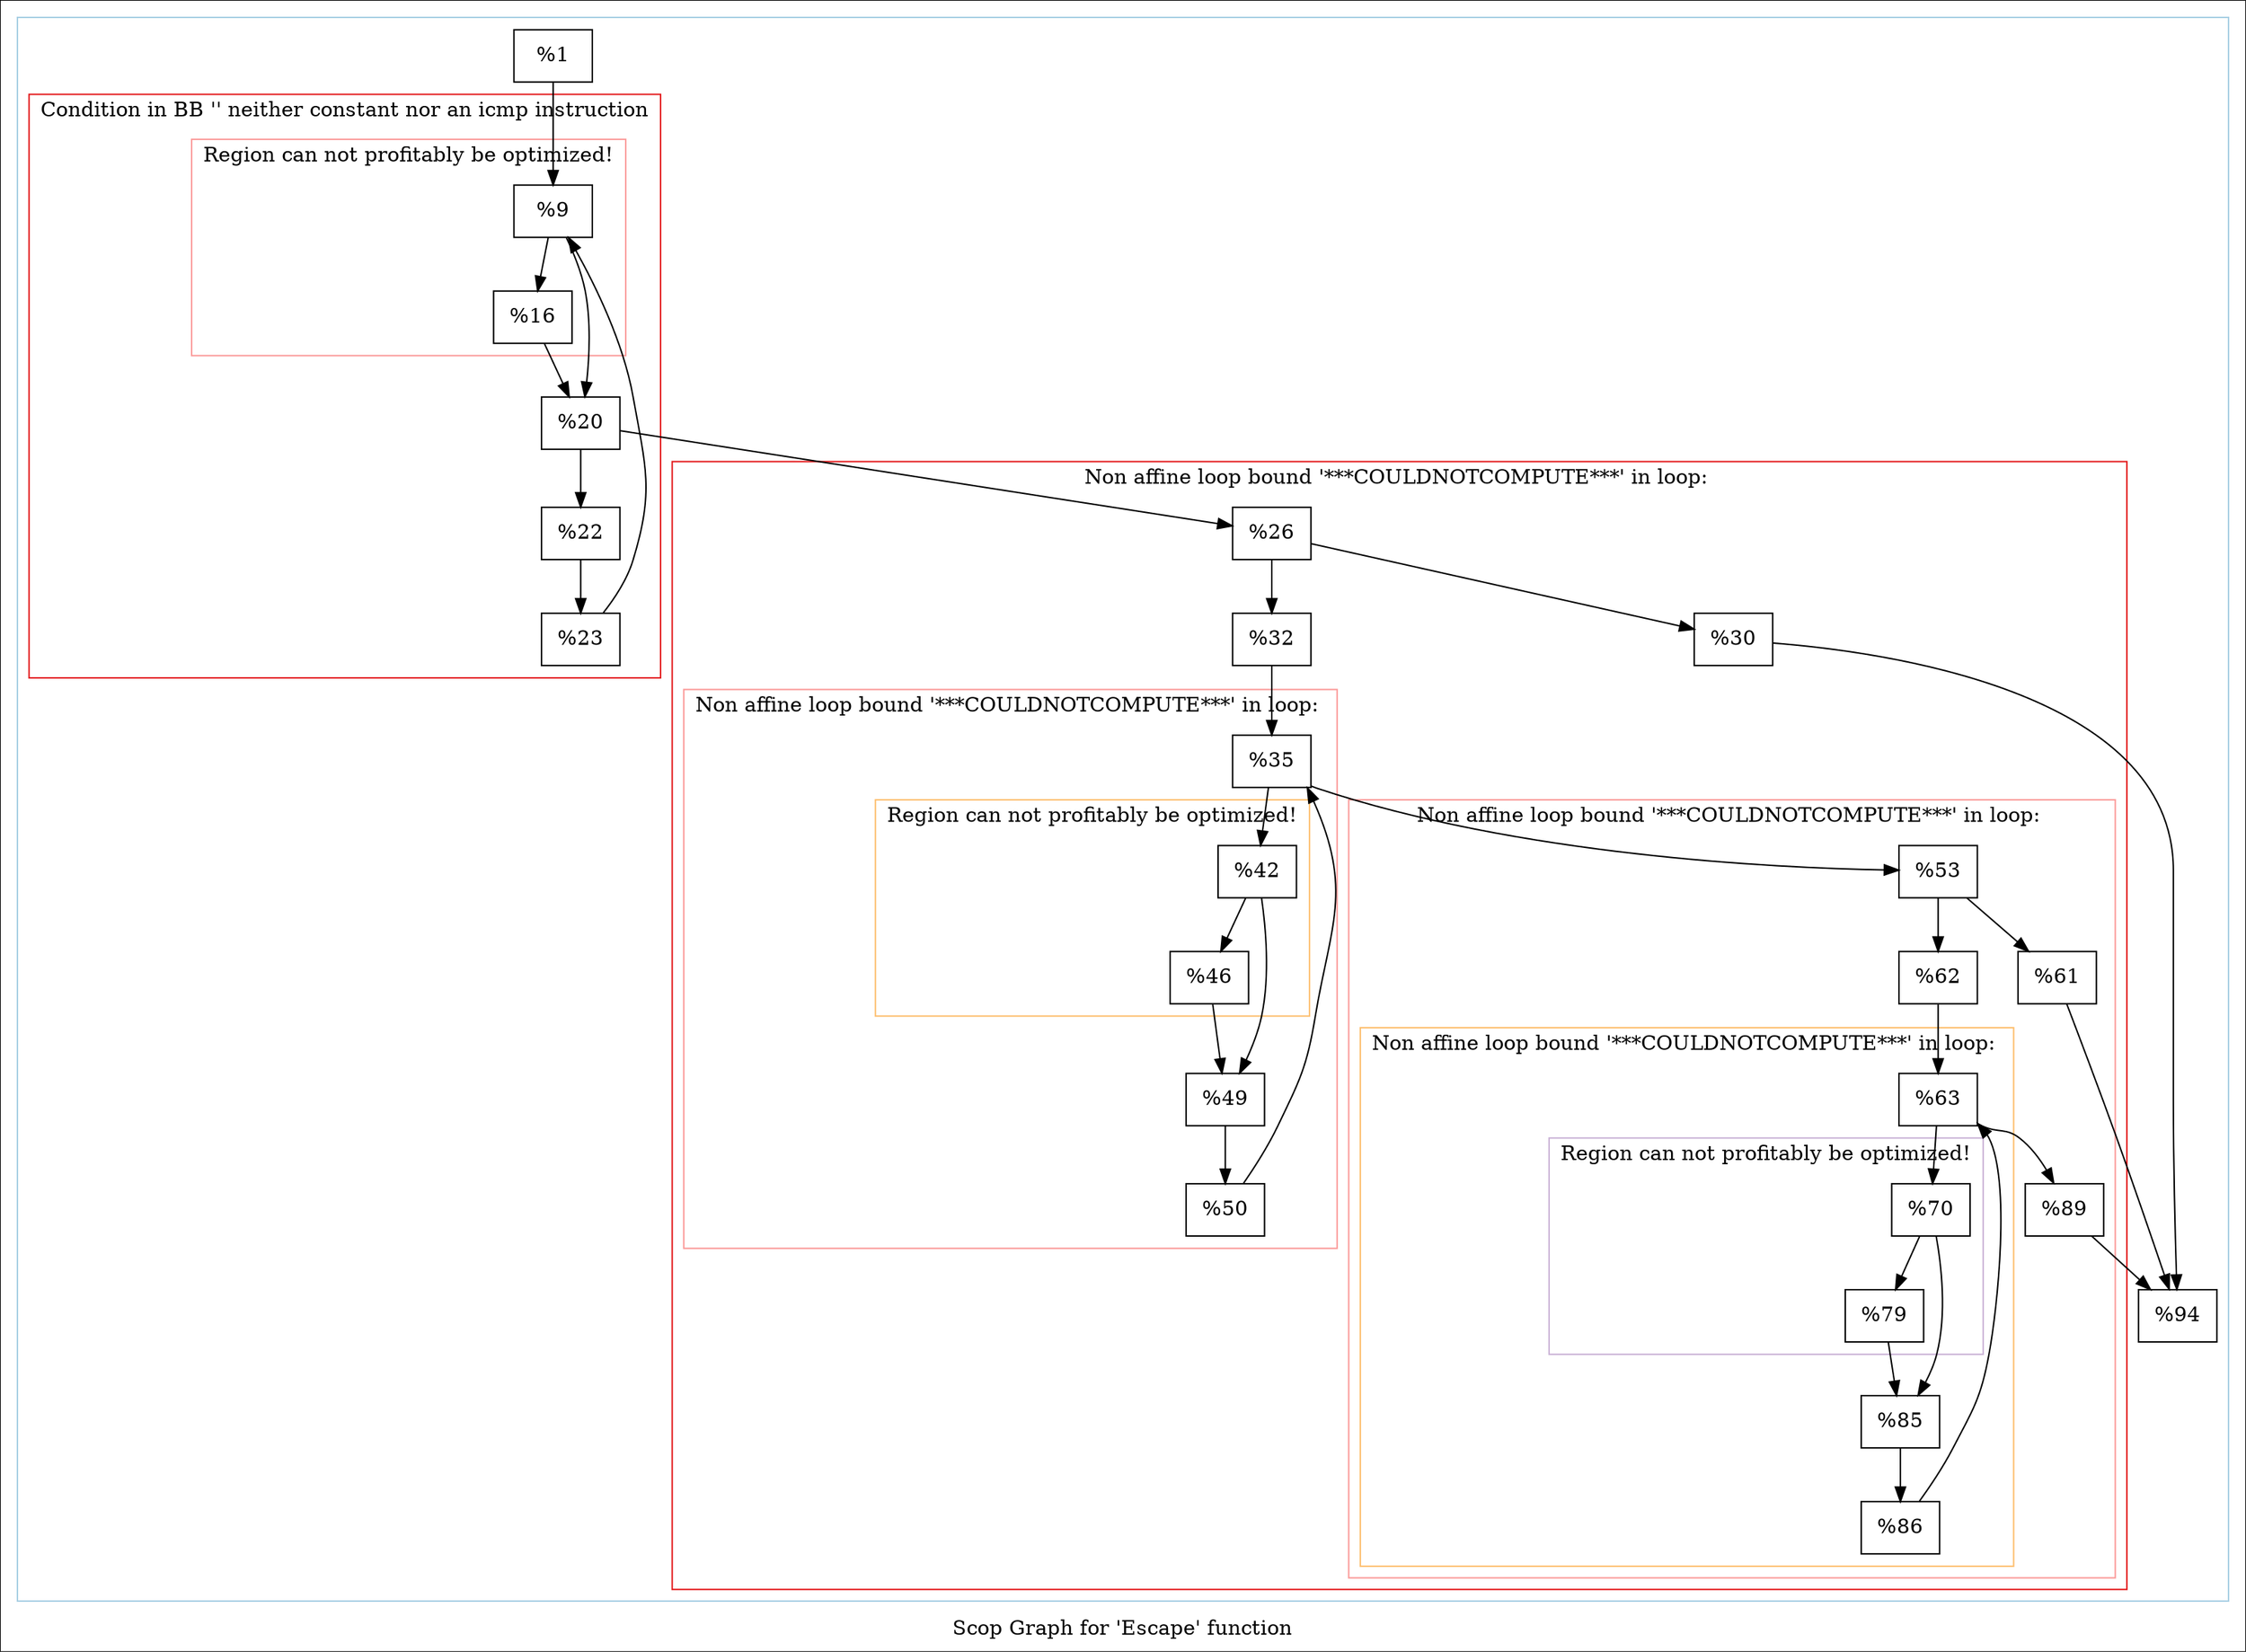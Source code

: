 digraph "Scop Graph for 'Escape' function" {
	label="Scop Graph for 'Escape' function";

	Node0x1da9580 [shape=record,label="{%1}"];
	Node0x1da9580 -> Node0x1d381b0;
	Node0x1d381b0 [shape=record,label="{%9}"];
	Node0x1d381b0 -> Node0x1da9850;
	Node0x1d381b0 -> Node0x1d9d200;
	Node0x1da9850 [shape=record,label="{%16}"];
	Node0x1da9850 -> Node0x1d9d200;
	Node0x1d9d200 [shape=record,label="{%20}"];
	Node0x1d9d200 -> Node0x1d8b700;
	Node0x1d9d200 -> Node0x1da3270;
	Node0x1d8b700 [shape=record,label="{%22}"];
	Node0x1d8b700 -> Node0x1d740c0;
	Node0x1d740c0 [shape=record,label="{%23}"];
	Node0x1d740c0 -> Node0x1d381b0[constraint=false];
	Node0x1da3270 [shape=record,label="{%26}"];
	Node0x1da3270 -> Node0x1d93f70;
	Node0x1da3270 -> Node0x1d02cb0;
	Node0x1d93f70 [shape=record,label="{%30}"];
	Node0x1d93f70 -> Node0x1d1a3c0;
	Node0x1d1a3c0 [shape=record,label="{%94}"];
	Node0x1d02cb0 [shape=record,label="{%32}"];
	Node0x1d02cb0 -> Node0x1d8c700;
	Node0x1d8c700 [shape=record,label="{%35}"];
	Node0x1d8c700 -> Node0x1d90c10;
	Node0x1d8c700 -> Node0x1d97db0;
	Node0x1d90c10 [shape=record,label="{%42}"];
	Node0x1d90c10 -> Node0x1db6ff0;
	Node0x1d90c10 -> Node0x1d8fb00;
	Node0x1db6ff0 [shape=record,label="{%46}"];
	Node0x1db6ff0 -> Node0x1d8fb00;
	Node0x1d8fb00 [shape=record,label="{%49}"];
	Node0x1d8fb00 -> Node0x1d9e470;
	Node0x1d9e470 [shape=record,label="{%50}"];
	Node0x1d9e470 -> Node0x1d8c700[constraint=false];
	Node0x1d97db0 [shape=record,label="{%53}"];
	Node0x1d97db0 -> Node0x1da8880;
	Node0x1d97db0 -> Node0x1d9a1c0;
	Node0x1da8880 [shape=record,label="{%61}"];
	Node0x1da8880 -> Node0x1d1a3c0;
	Node0x1d9a1c0 [shape=record,label="{%62}"];
	Node0x1d9a1c0 -> Node0x1db0480;
	Node0x1db0480 [shape=record,label="{%63}"];
	Node0x1db0480 -> Node0x1d01d00;
	Node0x1db0480 -> Node0x1d327a0;
	Node0x1d01d00 [shape=record,label="{%70}"];
	Node0x1d01d00 -> Node0x1daef20;
	Node0x1d01d00 -> Node0x1cd5250;
	Node0x1daef20 [shape=record,label="{%79}"];
	Node0x1daef20 -> Node0x1cd5250;
	Node0x1cd5250 [shape=record,label="{%85}"];
	Node0x1cd5250 -> Node0x1d47cb0;
	Node0x1d47cb0 [shape=record,label="{%86}"];
	Node0x1d47cb0 -> Node0x1db0480[constraint=false];
	Node0x1d327a0 [shape=record,label="{%89}"];
	Node0x1d327a0 -> Node0x1d1a3c0;
	colorscheme = "paired12"
        subgraph cluster_0x1e000c0 {
          label = "";
          style = solid;
          color = 1
          subgraph cluster_0x1e0d370 {
            label = "Condition in BB '' neither constant nor an icmp instruction";
            style = solid;
            color = 6
            subgraph cluster_0x1e0d2f0 {
              label = "Region can not profitably be optimized!";
              style = solid;
              color = 5
              Node0x1d381b0;
              Node0x1da9850;
            }
            Node0x1d9d200;
            Node0x1d8b700;
            Node0x1d740c0;
          }
          subgraph cluster_0x1e0d510 {
            label = "Non affine loop bound '***COULDNOTCOMPUTE***' in loop: ";
            style = solid;
            color = 6
            subgraph cluster_0x1e0d490 {
              label = "Non affine loop bound '***COULDNOTCOMPUTE***' in loop: ";
              style = solid;
              color = 5
              subgraph cluster_0x1dff130 {
                label = "Region can not profitably be optimized!";
                style = solid;
                color = 7
                Node0x1d90c10;
                Node0x1db6ff0;
              }
              Node0x1d8c700;
              Node0x1d8fb00;
              Node0x1d9e470;
            }
            subgraph cluster_0x1e06bb0 {
              label = "Non affine loop bound '***COULDNOTCOMPUTE***' in loop: ";
              style = solid;
              color = 5
              subgraph cluster_0x1dfffc0 {
                label = "Non affine loop bound '***COULDNOTCOMPUTE***' in loop: ";
                style = solid;
                color = 7
                subgraph cluster_0x1e06b30 {
                  label = "Region can not profitably be optimized!";
                  style = solid;
                  color = 9
                  Node0x1d01d00;
                  Node0x1daef20;
                }
                Node0x1db0480;
                Node0x1cd5250;
                Node0x1d47cb0;
              }
              Node0x1d97db0;
              Node0x1da8880;
              Node0x1d9a1c0;
              Node0x1d327a0;
            }
            Node0x1da3270;
            Node0x1d93f70;
            Node0x1d02cb0;
          }
          Node0x1da9580;
          Node0x1d1a3c0;
        }
}
